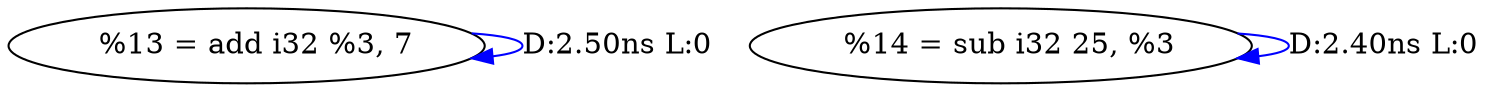 digraph {
Node0x305ff90[label="  %13 = add i32 %3, 7"];
Node0x305ff90 -> Node0x305ff90[label="D:2.50ns L:0",color=blue];
Node0x3060070[label="  %14 = sub i32 25, %3"];
Node0x3060070 -> Node0x3060070[label="D:2.40ns L:0",color=blue];
}
